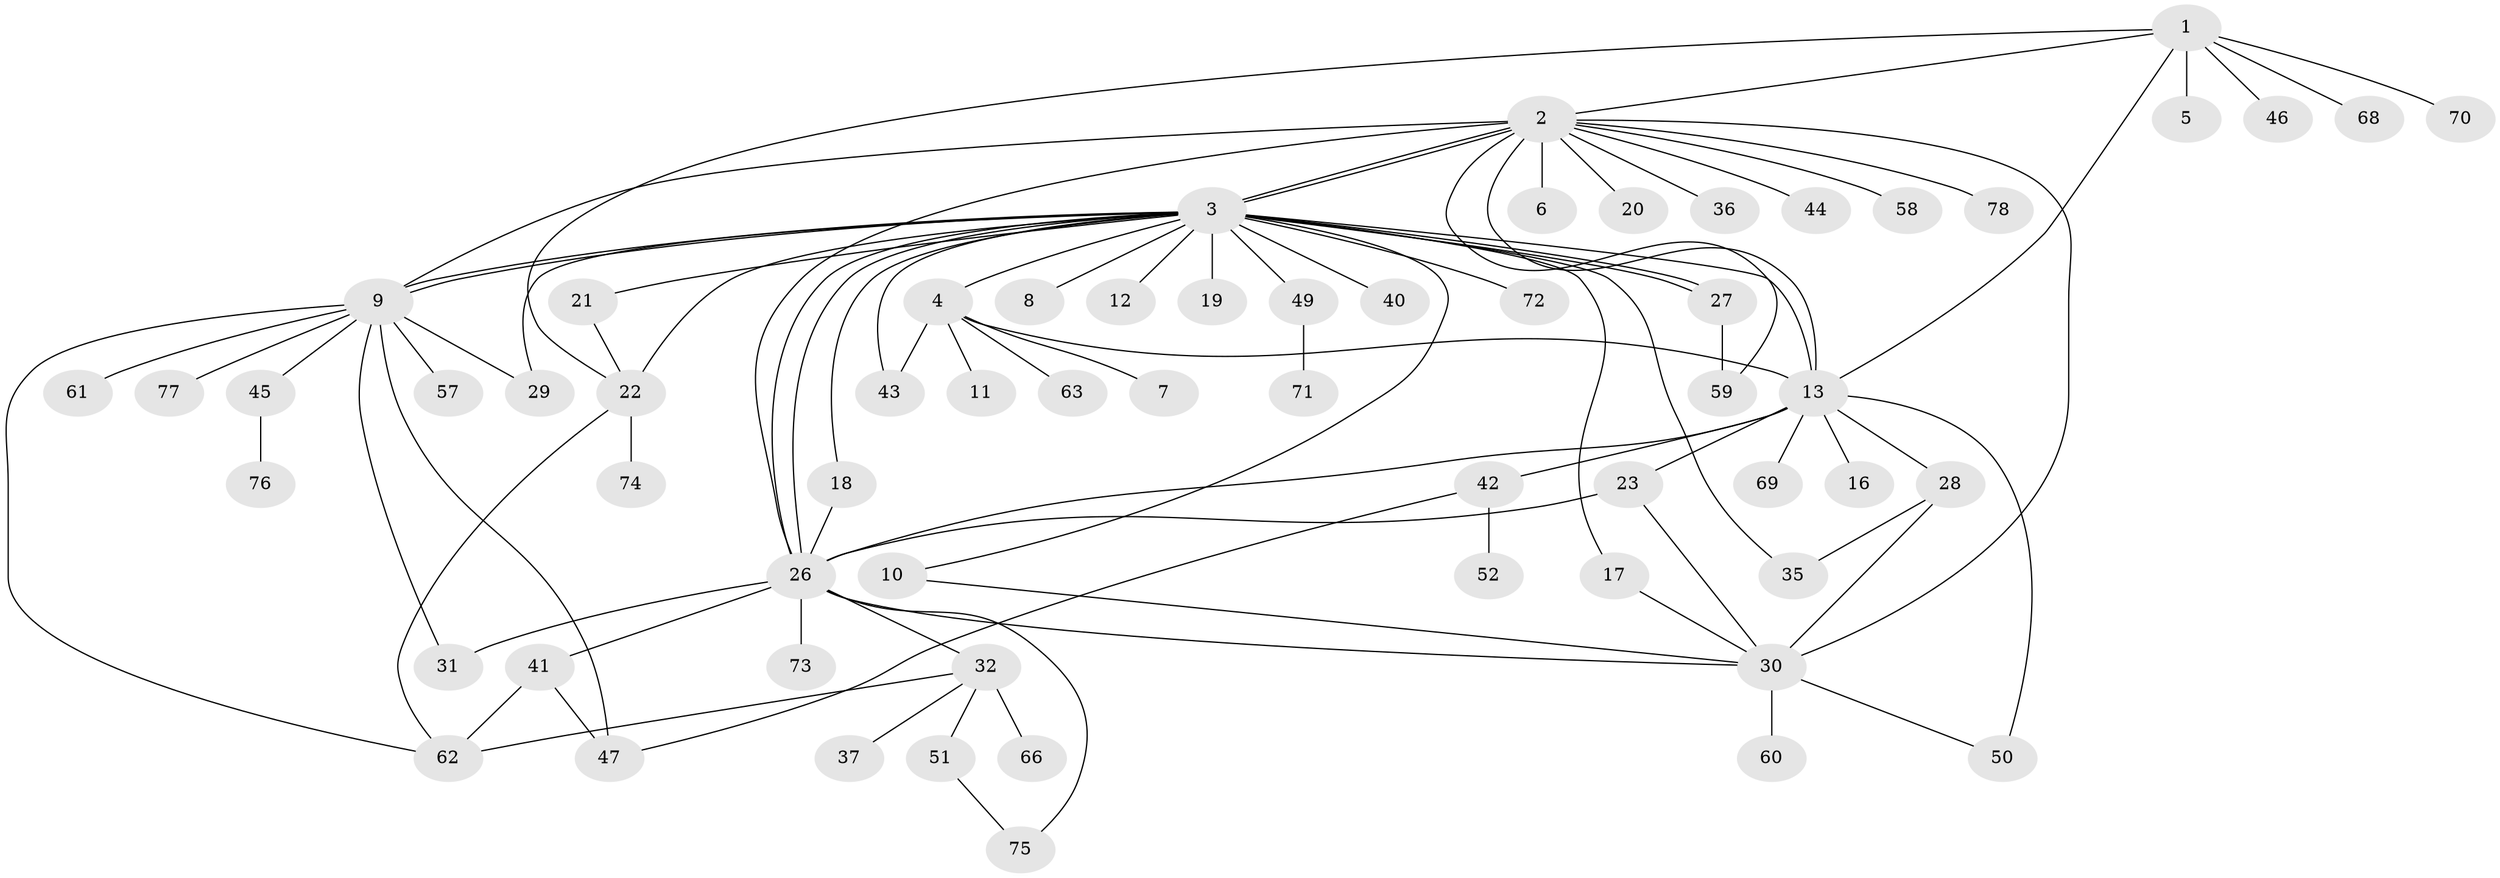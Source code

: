 // original degree distribution, {8: 0.02564102564102564, 14: 0.01282051282051282, 26: 0.01282051282051282, 5: 0.02564102564102564, 1: 0.44871794871794873, 7: 0.02564102564102564, 2: 0.24358974358974358, 9: 0.01282051282051282, 4: 0.038461538461538464, 6: 0.02564102564102564, 3: 0.11538461538461539, 11: 0.01282051282051282}
// Generated by graph-tools (version 1.1) at 2025/41/03/06/25 10:41:49]
// undirected, 62 vertices, 92 edges
graph export_dot {
graph [start="1"]
  node [color=gray90,style=filled];
  1 [super="+24"];
  2 [super="+15"];
  3 [super="+34"];
  4 [super="+33"];
  5;
  6;
  7;
  8;
  9 [super="+25"];
  10;
  11;
  12;
  13 [super="+14"];
  16;
  17;
  18;
  19;
  20;
  21;
  22 [super="+65"];
  23;
  26 [super="+38"];
  27;
  28 [super="+53"];
  29 [super="+55"];
  30 [super="+48"];
  31;
  32 [super="+56"];
  35;
  36;
  37 [super="+39"];
  40;
  41;
  42 [super="+54"];
  43;
  44;
  45;
  46;
  47 [super="+67"];
  49;
  50;
  51;
  52;
  57;
  58;
  59;
  60;
  61;
  62 [super="+64"];
  63;
  66;
  68;
  69;
  70;
  71;
  72;
  73;
  74;
  75;
  76;
  77;
  78;
  1 -- 2;
  1 -- 5;
  1 -- 13;
  1 -- 22;
  1 -- 46;
  1 -- 68;
  1 -- 70;
  2 -- 3 [weight=2];
  2 -- 3;
  2 -- 6;
  2 -- 20;
  2 -- 26;
  2 -- 36;
  2 -- 58;
  2 -- 59;
  2 -- 78;
  2 -- 44;
  2 -- 30;
  2 -- 13;
  2 -- 9;
  3 -- 4;
  3 -- 8;
  3 -- 9;
  3 -- 9;
  3 -- 10;
  3 -- 12;
  3 -- 17;
  3 -- 18;
  3 -- 19;
  3 -- 21;
  3 -- 22;
  3 -- 26;
  3 -- 26;
  3 -- 27;
  3 -- 27;
  3 -- 35;
  3 -- 40;
  3 -- 43;
  3 -- 49;
  3 -- 72;
  3 -- 13;
  3 -- 29;
  4 -- 7;
  4 -- 11;
  4 -- 13;
  4 -- 43;
  4 -- 63;
  9 -- 45;
  9 -- 57;
  9 -- 61;
  9 -- 29;
  9 -- 77;
  9 -- 62;
  9 -- 31;
  9 -- 47;
  10 -- 30;
  13 -- 23;
  13 -- 42;
  13 -- 50;
  13 -- 69;
  13 -- 16;
  13 -- 26;
  13 -- 28;
  17 -- 30;
  18 -- 26;
  21 -- 22;
  22 -- 62;
  22 -- 74;
  23 -- 26;
  23 -- 30;
  26 -- 32;
  26 -- 41;
  26 -- 73;
  26 -- 75;
  26 -- 30;
  26 -- 31;
  27 -- 59;
  28 -- 30 [weight=2];
  28 -- 35;
  30 -- 50;
  30 -- 60;
  32 -- 37;
  32 -- 51;
  32 -- 66;
  32 -- 62;
  41 -- 47;
  41 -- 62;
  42 -- 52;
  42 -- 47;
  45 -- 76;
  49 -- 71;
  51 -- 75;
}
